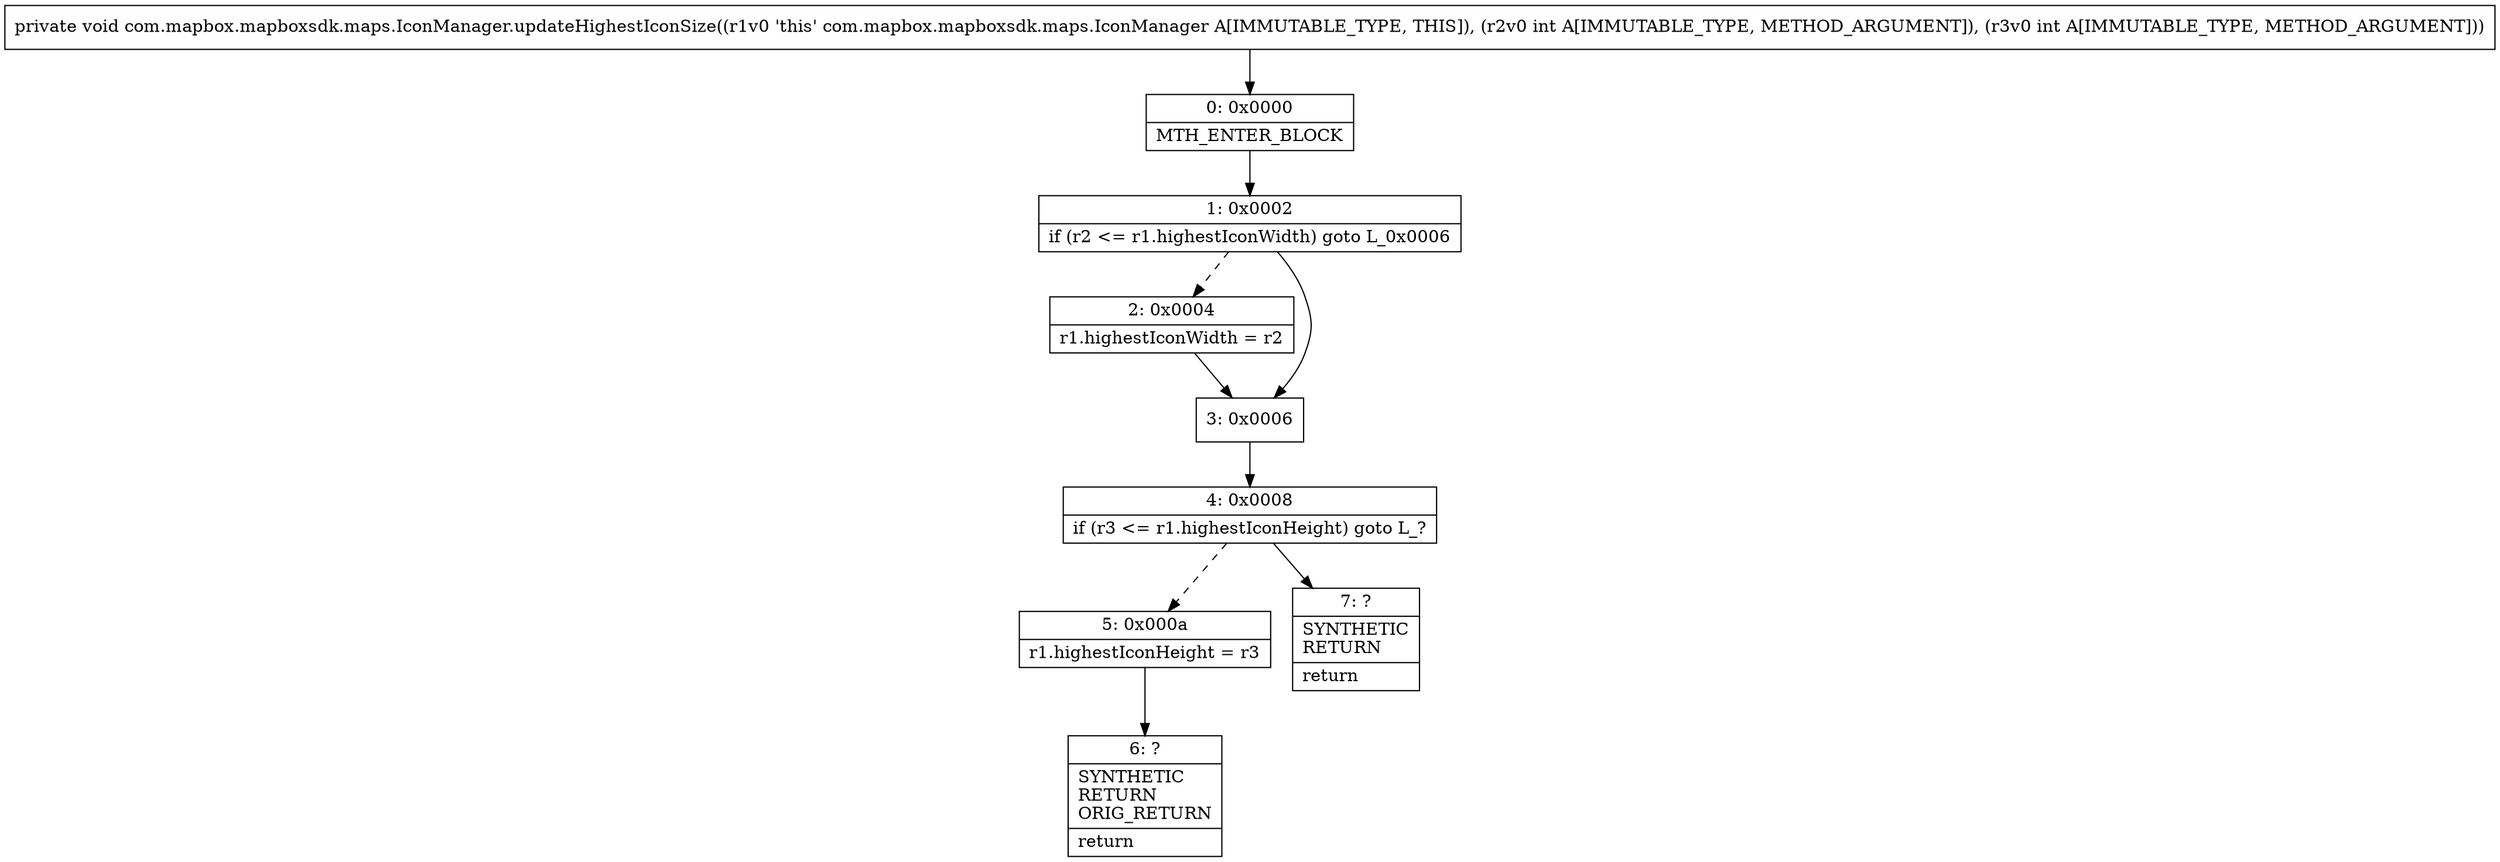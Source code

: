 digraph "CFG forcom.mapbox.mapboxsdk.maps.IconManager.updateHighestIconSize(II)V" {
Node_0 [shape=record,label="{0\:\ 0x0000|MTH_ENTER_BLOCK\l}"];
Node_1 [shape=record,label="{1\:\ 0x0002|if (r2 \<= r1.highestIconWidth) goto L_0x0006\l}"];
Node_2 [shape=record,label="{2\:\ 0x0004|r1.highestIconWidth = r2\l}"];
Node_3 [shape=record,label="{3\:\ 0x0006}"];
Node_4 [shape=record,label="{4\:\ 0x0008|if (r3 \<= r1.highestIconHeight) goto L_?\l}"];
Node_5 [shape=record,label="{5\:\ 0x000a|r1.highestIconHeight = r3\l}"];
Node_6 [shape=record,label="{6\:\ ?|SYNTHETIC\lRETURN\lORIG_RETURN\l|return\l}"];
Node_7 [shape=record,label="{7\:\ ?|SYNTHETIC\lRETURN\l|return\l}"];
MethodNode[shape=record,label="{private void com.mapbox.mapboxsdk.maps.IconManager.updateHighestIconSize((r1v0 'this' com.mapbox.mapboxsdk.maps.IconManager A[IMMUTABLE_TYPE, THIS]), (r2v0 int A[IMMUTABLE_TYPE, METHOD_ARGUMENT]), (r3v0 int A[IMMUTABLE_TYPE, METHOD_ARGUMENT])) }"];
MethodNode -> Node_0;
Node_0 -> Node_1;
Node_1 -> Node_2[style=dashed];
Node_1 -> Node_3;
Node_2 -> Node_3;
Node_3 -> Node_4;
Node_4 -> Node_5[style=dashed];
Node_4 -> Node_7;
Node_5 -> Node_6;
}

